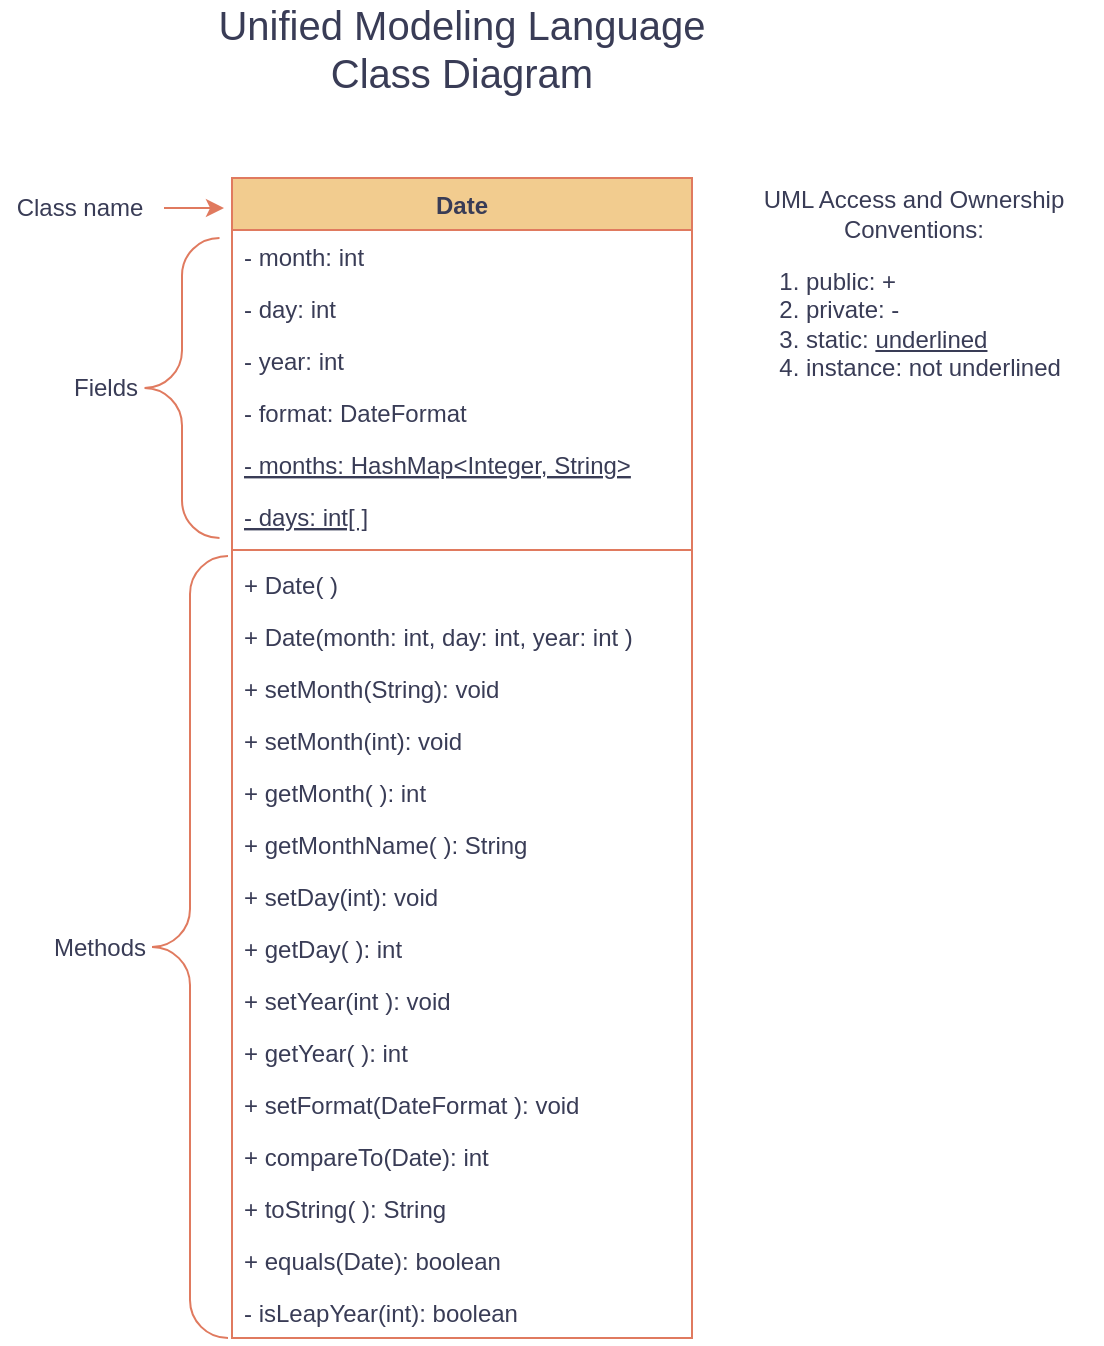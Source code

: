 <mxfile version="20.8.5" type="device"><diagram id="rmjQxUjFxUfnu-RHU_Rr" name="Page-1"><mxGraphModel dx="995" dy="581" grid="0" gridSize="10" guides="1" tooltips="1" connect="1" arrows="1" fold="1" page="1" pageScale="1" pageWidth="850" pageHeight="1100" math="0" shadow="0"><root><mxCell id="0"/><mxCell id="1" parent="0"/><mxCell id="cRmSABMRvXpHie9-CPPy-1" value="Date" style="swimlane;fontStyle=1;align=center;verticalAlign=top;childLayout=stackLayout;horizontal=1;startSize=26;horizontalStack=0;resizeParent=1;resizeParentMax=0;resizeLast=0;collapsible=1;marginBottom=0;labelBackgroundColor=none;fillColor=#F2CC8F;strokeColor=#E07A5F;fontColor=#393C56;" vertex="1" parent="1"><mxGeometry x="340" y="320" width="230" height="580" as="geometry"/></mxCell><mxCell id="cRmSABMRvXpHie9-CPPy-2" value="- month: int" style="text;strokeColor=none;fillColor=none;align=left;verticalAlign=top;spacingLeft=4;spacingRight=4;overflow=hidden;rotatable=0;points=[[0,0.5],[1,0.5]];portConstraint=eastwest;labelBackgroundColor=none;fontColor=#393C56;" vertex="1" parent="cRmSABMRvXpHie9-CPPy-1"><mxGeometry y="26" width="230" height="26" as="geometry"/></mxCell><mxCell id="cRmSABMRvXpHie9-CPPy-5" value="- day: int" style="text;strokeColor=none;fillColor=none;align=left;verticalAlign=top;spacingLeft=4;spacingRight=4;overflow=hidden;rotatable=0;points=[[0,0.5],[1,0.5]];portConstraint=eastwest;labelBackgroundColor=none;fontColor=#393C56;" vertex="1" parent="cRmSABMRvXpHie9-CPPy-1"><mxGeometry y="52" width="230" height="26" as="geometry"/></mxCell><mxCell id="cRmSABMRvXpHie9-CPPy-6" value="- year: int" style="text;strokeColor=none;fillColor=none;align=left;verticalAlign=top;spacingLeft=4;spacingRight=4;overflow=hidden;rotatable=0;points=[[0,0.5],[1,0.5]];portConstraint=eastwest;labelBackgroundColor=none;fontColor=#393C56;" vertex="1" parent="cRmSABMRvXpHie9-CPPy-1"><mxGeometry y="78" width="230" height="26" as="geometry"/></mxCell><mxCell id="cRmSABMRvXpHie9-CPPy-7" value="- format: DateFormat" style="text;strokeColor=none;fillColor=none;align=left;verticalAlign=top;spacingLeft=4;spacingRight=4;overflow=hidden;rotatable=0;points=[[0,0.5],[1,0.5]];portConstraint=eastwest;labelBackgroundColor=none;fontColor=#393C56;" vertex="1" parent="cRmSABMRvXpHie9-CPPy-1"><mxGeometry y="104" width="230" height="26" as="geometry"/></mxCell><mxCell id="cRmSABMRvXpHie9-CPPy-8" value="- months: HashMap&lt;Integer, String&gt;" style="text;strokeColor=none;fillColor=none;align=left;verticalAlign=top;spacingLeft=4;spacingRight=4;overflow=hidden;rotatable=0;points=[[0,0.5],[1,0.5]];portConstraint=eastwest;fontStyle=4;labelBackgroundColor=none;fontColor=#393C56;" vertex="1" parent="cRmSABMRvXpHie9-CPPy-1"><mxGeometry y="130" width="230" height="26" as="geometry"/></mxCell><mxCell id="cRmSABMRvXpHie9-CPPy-9" value="- days: int[ ]" style="text;strokeColor=none;fillColor=none;align=left;verticalAlign=top;spacingLeft=4;spacingRight=4;overflow=hidden;rotatable=0;points=[[0,0.5],[1,0.5]];portConstraint=eastwest;fontStyle=4;labelBackgroundColor=none;fontColor=#393C56;" vertex="1" parent="cRmSABMRvXpHie9-CPPy-1"><mxGeometry y="156" width="230" height="26" as="geometry"/></mxCell><mxCell id="cRmSABMRvXpHie9-CPPy-3" value="" style="line;strokeWidth=1;fillColor=none;align=left;verticalAlign=middle;spacingTop=-1;spacingLeft=3;spacingRight=3;rotatable=0;labelPosition=right;points=[];portConstraint=eastwest;strokeColor=#E07A5F;labelBackgroundColor=none;fontColor=#393C56;" vertex="1" parent="cRmSABMRvXpHie9-CPPy-1"><mxGeometry y="182" width="230" height="8" as="geometry"/></mxCell><mxCell id="cRmSABMRvXpHie9-CPPy-4" value="+ Date( )" style="text;strokeColor=none;fillColor=none;align=left;verticalAlign=top;spacingLeft=4;spacingRight=4;overflow=hidden;rotatable=0;points=[[0,0.5],[1,0.5]];portConstraint=eastwest;labelBackgroundColor=none;fontColor=#393C56;" vertex="1" parent="cRmSABMRvXpHie9-CPPy-1"><mxGeometry y="190" width="230" height="26" as="geometry"/></mxCell><mxCell id="cRmSABMRvXpHie9-CPPy-18" value="+ Date(month: int, day: int, year: int )" style="text;strokeColor=none;fillColor=none;align=left;verticalAlign=top;spacingLeft=4;spacingRight=4;overflow=hidden;rotatable=0;points=[[0,0.5],[1,0.5]];portConstraint=eastwest;labelBackgroundColor=none;fontColor=#393C56;" vertex="1" parent="cRmSABMRvXpHie9-CPPy-1"><mxGeometry y="216" width="230" height="26" as="geometry"/></mxCell><mxCell id="cRmSABMRvXpHie9-CPPy-19" value="+ setMonth(String): void" style="text;strokeColor=none;fillColor=none;align=left;verticalAlign=top;spacingLeft=4;spacingRight=4;overflow=hidden;rotatable=0;points=[[0,0.5],[1,0.5]];portConstraint=eastwest;labelBackgroundColor=none;fontColor=#393C56;" vertex="1" parent="cRmSABMRvXpHie9-CPPy-1"><mxGeometry y="242" width="230" height="26" as="geometry"/></mxCell><mxCell id="cRmSABMRvXpHie9-CPPy-20" value="+ setMonth(int): void" style="text;strokeColor=none;fillColor=none;align=left;verticalAlign=top;spacingLeft=4;spacingRight=4;overflow=hidden;rotatable=0;points=[[0,0.5],[1,0.5]];portConstraint=eastwest;labelBackgroundColor=none;fontColor=#393C56;" vertex="1" parent="cRmSABMRvXpHie9-CPPy-1"><mxGeometry y="268" width="230" height="26" as="geometry"/></mxCell><mxCell id="cRmSABMRvXpHie9-CPPy-21" value="+ getMonth( ): int" style="text;strokeColor=none;fillColor=none;align=left;verticalAlign=top;spacingLeft=4;spacingRight=4;overflow=hidden;rotatable=0;points=[[0,0.5],[1,0.5]];portConstraint=eastwest;labelBackgroundColor=none;fontColor=#393C56;" vertex="1" parent="cRmSABMRvXpHie9-CPPy-1"><mxGeometry y="294" width="230" height="26" as="geometry"/></mxCell><mxCell id="cRmSABMRvXpHie9-CPPy-22" value="+ getMonthName( ): String" style="text;strokeColor=none;fillColor=none;align=left;verticalAlign=top;spacingLeft=4;spacingRight=4;overflow=hidden;rotatable=0;points=[[0,0.5],[1,0.5]];portConstraint=eastwest;labelBackgroundColor=none;fontColor=#393C56;" vertex="1" parent="cRmSABMRvXpHie9-CPPy-1"><mxGeometry y="320" width="230" height="26" as="geometry"/></mxCell><mxCell id="cRmSABMRvXpHie9-CPPy-23" value="+ setDay(int): void" style="text;strokeColor=none;fillColor=none;align=left;verticalAlign=top;spacingLeft=4;spacingRight=4;overflow=hidden;rotatable=0;points=[[0,0.5],[1,0.5]];portConstraint=eastwest;labelBackgroundColor=none;fontColor=#393C56;" vertex="1" parent="cRmSABMRvXpHie9-CPPy-1"><mxGeometry y="346" width="230" height="26" as="geometry"/></mxCell><mxCell id="cRmSABMRvXpHie9-CPPy-24" value="+ getDay( ): int" style="text;strokeColor=none;fillColor=none;align=left;verticalAlign=top;spacingLeft=4;spacingRight=4;overflow=hidden;rotatable=0;points=[[0,0.5],[1,0.5]];portConstraint=eastwest;labelBackgroundColor=none;fontColor=#393C56;" vertex="1" parent="cRmSABMRvXpHie9-CPPy-1"><mxGeometry y="372" width="230" height="26" as="geometry"/></mxCell><mxCell id="cRmSABMRvXpHie9-CPPy-25" value="+ setYear(int ): void" style="text;strokeColor=none;fillColor=none;align=left;verticalAlign=top;spacingLeft=4;spacingRight=4;overflow=hidden;rotatable=0;points=[[0,0.5],[1,0.5]];portConstraint=eastwest;labelBackgroundColor=none;fontColor=#393C56;" vertex="1" parent="cRmSABMRvXpHie9-CPPy-1"><mxGeometry y="398" width="230" height="26" as="geometry"/></mxCell><mxCell id="cRmSABMRvXpHie9-CPPy-26" value="+ getYear( ): int" style="text;strokeColor=none;fillColor=none;align=left;verticalAlign=top;spacingLeft=4;spacingRight=4;overflow=hidden;rotatable=0;points=[[0,0.5],[1,0.5]];portConstraint=eastwest;labelBackgroundColor=none;fontColor=#393C56;" vertex="1" parent="cRmSABMRvXpHie9-CPPy-1"><mxGeometry y="424" width="230" height="26" as="geometry"/></mxCell><mxCell id="cRmSABMRvXpHie9-CPPy-27" value="+ setFormat(DateFormat ): void" style="text;strokeColor=none;fillColor=none;align=left;verticalAlign=top;spacingLeft=4;spacingRight=4;overflow=hidden;rotatable=0;points=[[0,0.5],[1,0.5]];portConstraint=eastwest;labelBackgroundColor=none;fontColor=#393C56;" vertex="1" parent="cRmSABMRvXpHie9-CPPy-1"><mxGeometry y="450" width="230" height="26" as="geometry"/></mxCell><mxCell id="cRmSABMRvXpHie9-CPPy-28" value="+ compareTo(Date): int" style="text;strokeColor=none;fillColor=none;align=left;verticalAlign=top;spacingLeft=4;spacingRight=4;overflow=hidden;rotatable=0;points=[[0,0.5],[1,0.5]];portConstraint=eastwest;labelBackgroundColor=none;fontColor=#393C56;" vertex="1" parent="cRmSABMRvXpHie9-CPPy-1"><mxGeometry y="476" width="230" height="26" as="geometry"/></mxCell><mxCell id="cRmSABMRvXpHie9-CPPy-29" value="+ toString( ): String" style="text;strokeColor=none;fillColor=none;align=left;verticalAlign=top;spacingLeft=4;spacingRight=4;overflow=hidden;rotatable=0;points=[[0,0.5],[1,0.5]];portConstraint=eastwest;labelBackgroundColor=none;fontColor=#393C56;" vertex="1" parent="cRmSABMRvXpHie9-CPPy-1"><mxGeometry y="502" width="230" height="26" as="geometry"/></mxCell><mxCell id="cRmSABMRvXpHie9-CPPy-30" value="+ equals(Date): boolean" style="text;strokeColor=none;fillColor=none;align=left;verticalAlign=top;spacingLeft=4;spacingRight=4;overflow=hidden;rotatable=0;points=[[0,0.5],[1,0.5]];portConstraint=eastwest;labelBackgroundColor=none;fontColor=#393C56;" vertex="1" parent="cRmSABMRvXpHie9-CPPy-1"><mxGeometry y="528" width="230" height="26" as="geometry"/></mxCell><mxCell id="cRmSABMRvXpHie9-CPPy-35" value="- isLeapYear(int): boolean" style="text;strokeColor=none;fillColor=none;align=left;verticalAlign=top;spacingLeft=4;spacingRight=4;overflow=hidden;rotatable=0;points=[[0,0.5],[1,0.5]];portConstraint=eastwest;labelBackgroundColor=none;fontColor=#393C56;" vertex="1" parent="cRmSABMRvXpHie9-CPPy-1"><mxGeometry y="554" width="230" height="26" as="geometry"/></mxCell><mxCell id="cRmSABMRvXpHie9-CPPy-10" value="&lt;div align=&quot;center&quot;&gt;UML Access and Ownership Conventions:&lt;/div&gt;&lt;div align=&quot;left&quot;&gt;&lt;ol&gt;&lt;li&gt;public: +&lt;br&gt;&lt;/li&gt;&lt;li&gt;private: -&lt;br&gt;&lt;/li&gt;&lt;li&gt;static: &lt;u&gt;underlined&lt;/u&gt;&lt;br&gt;&lt;/li&gt;&lt;li&gt;instance: not underlined&lt;br&gt;&lt;/li&gt;&lt;/ol&gt;&lt;/div&gt;&lt;div align=&quot;left&quot;&gt;&lt;br&gt;&lt;/div&gt;" style="text;strokeColor=none;align=left;fillColor=none;html=1;verticalAlign=middle;whiteSpace=wrap;rounded=0;labelBackgroundColor=none;fontColor=#393C56;" vertex="1" parent="1"><mxGeometry x="585" y="371" width="190" height="30" as="geometry"/></mxCell><mxCell id="cRmSABMRvXpHie9-CPPy-13" style="edgeStyle=orthogonalEdgeStyle;rounded=0;orthogonalLoop=1;jettySize=auto;html=1;labelBackgroundColor=none;strokeColor=#E07A5F;fontColor=default;" edge="1" parent="1"><mxGeometry relative="1" as="geometry"><mxPoint x="306" y="335" as="sourcePoint"/><mxPoint x="336" y="335" as="targetPoint"/></mxGeometry></mxCell><mxCell id="cRmSABMRvXpHie9-CPPy-11" value="Class name" style="text;strokeColor=none;align=center;fillColor=none;html=1;verticalAlign=middle;whiteSpace=wrap;rounded=0;labelBackgroundColor=none;fontColor=#393C56;" vertex="1" parent="1"><mxGeometry x="224" y="320" width="80" height="30" as="geometry"/></mxCell><mxCell id="cRmSABMRvXpHie9-CPPy-15" value="Fields" style="text;strokeColor=none;align=center;fillColor=none;html=1;verticalAlign=middle;whiteSpace=wrap;rounded=0;labelBackgroundColor=none;fontColor=#393C56;" vertex="1" parent="1"><mxGeometry x="252" y="410" width="50" height="30" as="geometry"/></mxCell><mxCell id="cRmSABMRvXpHie9-CPPy-16" value="" style="labelPosition=right;align=left;strokeWidth=1;shape=mxgraph.mockup.markup.curlyBrace;html=1;shadow=0;dashed=0;strokeColor=#E07A5F;direction=north;labelBackgroundColor=none;fillColor=#F2CC8F;fontColor=#393C56;" vertex="1" parent="1"><mxGeometry x="290" y="350" width="50" height="150" as="geometry"/></mxCell><mxCell id="cRmSABMRvXpHie9-CPPy-33" value="Methods" style="text;strokeColor=none;align=center;fillColor=none;html=1;verticalAlign=middle;whiteSpace=wrap;rounded=0;labelBackgroundColor=none;fontColor=#393C56;" vertex="1" parent="1"><mxGeometry x="249" y="690" width="50" height="30" as="geometry"/></mxCell><mxCell id="cRmSABMRvXpHie9-CPPy-34" value="" style="labelPosition=right;align=left;strokeWidth=1;shape=mxgraph.mockup.markup.curlyBrace;html=1;shadow=0;dashed=0;strokeColor=#E07A5F;direction=north;labelBackgroundColor=none;fillColor=#F2CC8F;fontColor=#393C56;" vertex="1" parent="1"><mxGeometry x="300" y="509" width="38" height="391" as="geometry"/></mxCell><mxCell id="cRmSABMRvXpHie9-CPPy-36" value="&lt;font style=&quot;font-size: 20px;&quot;&gt;Unified Modeling Language&lt;br&gt;Class Diagram&lt;br&gt;&lt;/font&gt;" style="text;strokeColor=none;align=center;fillColor=none;html=1;verticalAlign=middle;whiteSpace=wrap;rounded=0;labelBackgroundColor=none;fontColor=#393C56;" vertex="1" parent="1"><mxGeometry x="315" y="240" width="280" height="30" as="geometry"/></mxCell></root></mxGraphModel></diagram></mxfile>